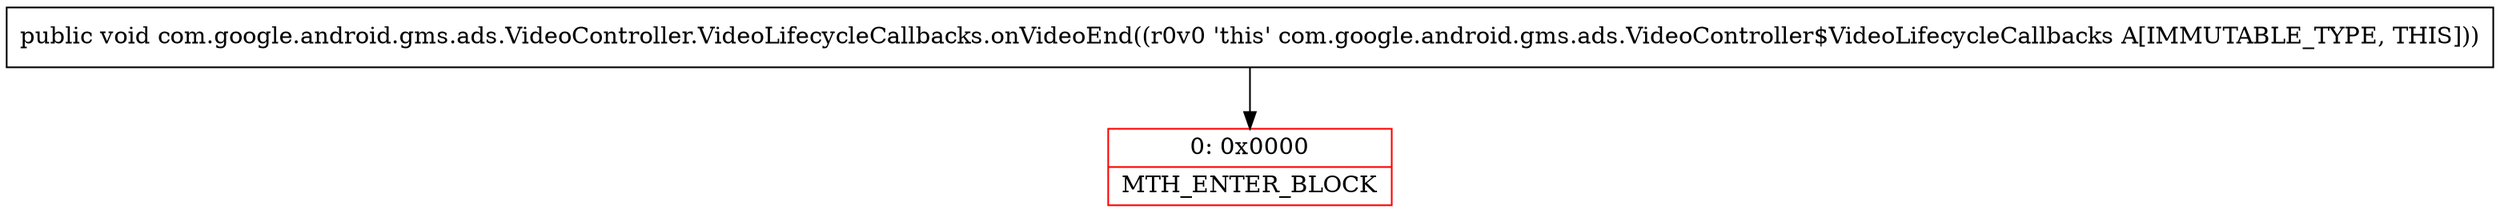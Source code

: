digraph "CFG forcom.google.android.gms.ads.VideoController.VideoLifecycleCallbacks.onVideoEnd()V" {
subgraph cluster_Region_77966631 {
label = "R(0)";
node [shape=record,color=blue];
}
Node_0 [shape=record,color=red,label="{0\:\ 0x0000|MTH_ENTER_BLOCK\l}"];
MethodNode[shape=record,label="{public void com.google.android.gms.ads.VideoController.VideoLifecycleCallbacks.onVideoEnd((r0v0 'this' com.google.android.gms.ads.VideoController$VideoLifecycleCallbacks A[IMMUTABLE_TYPE, THIS])) }"];
MethodNode -> Node_0;
}

